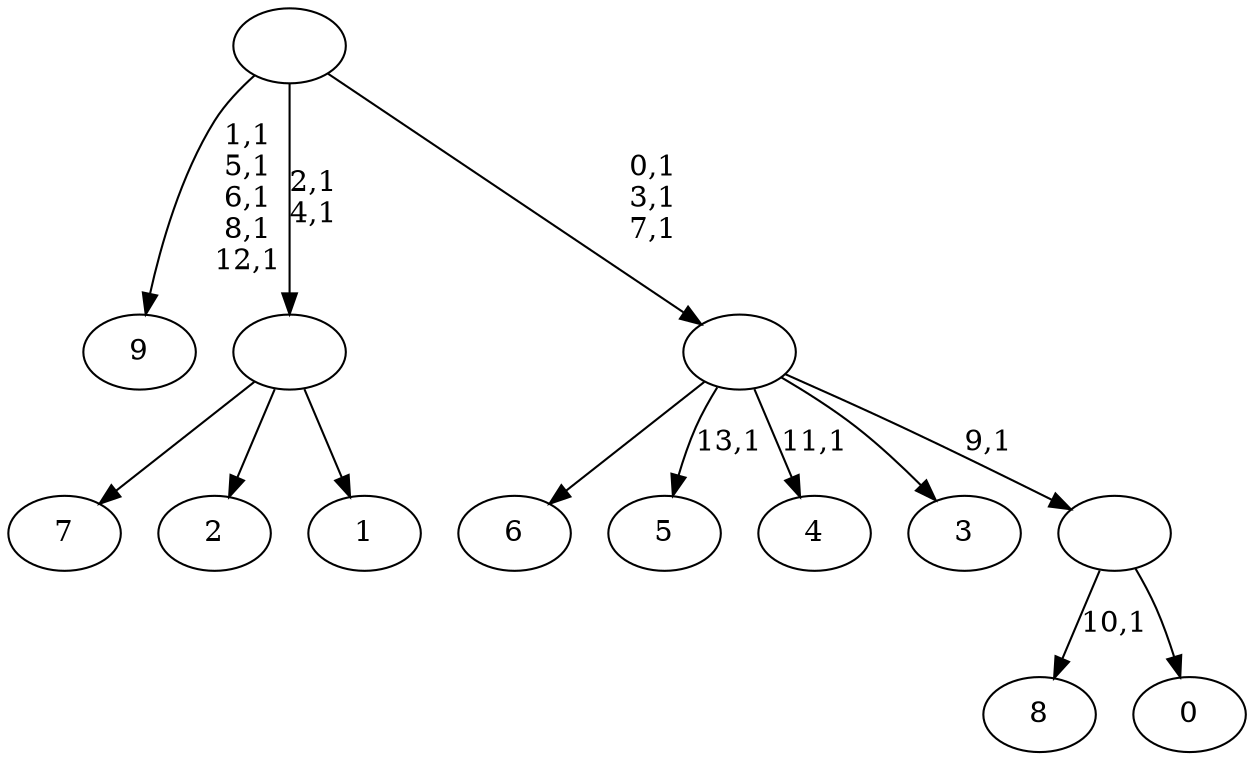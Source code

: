 digraph T {
	24 [label="9"]
	18 [label="8"]
	16 [label="7"]
	15 [label="6"]
	14 [label="5"]
	12 [label="4"]
	10 [label="3"]
	9 [label="2"]
	8 [label="1"]
	7 [label=""]
	5 [label="0"]
	4 [label=""]
	3 [label=""]
	0 [label=""]
	7 -> 16 [label=""]
	7 -> 9 [label=""]
	7 -> 8 [label=""]
	4 -> 18 [label="10,1"]
	4 -> 5 [label=""]
	3 -> 12 [label="11,1"]
	3 -> 14 [label="13,1"]
	3 -> 15 [label=""]
	3 -> 10 [label=""]
	3 -> 4 [label="9,1"]
	0 -> 3 [label="0,1\n3,1\n7,1"]
	0 -> 7 [label="2,1\n4,1"]
	0 -> 24 [label="1,1\n5,1\n6,1\n8,1\n12,1"]
}
